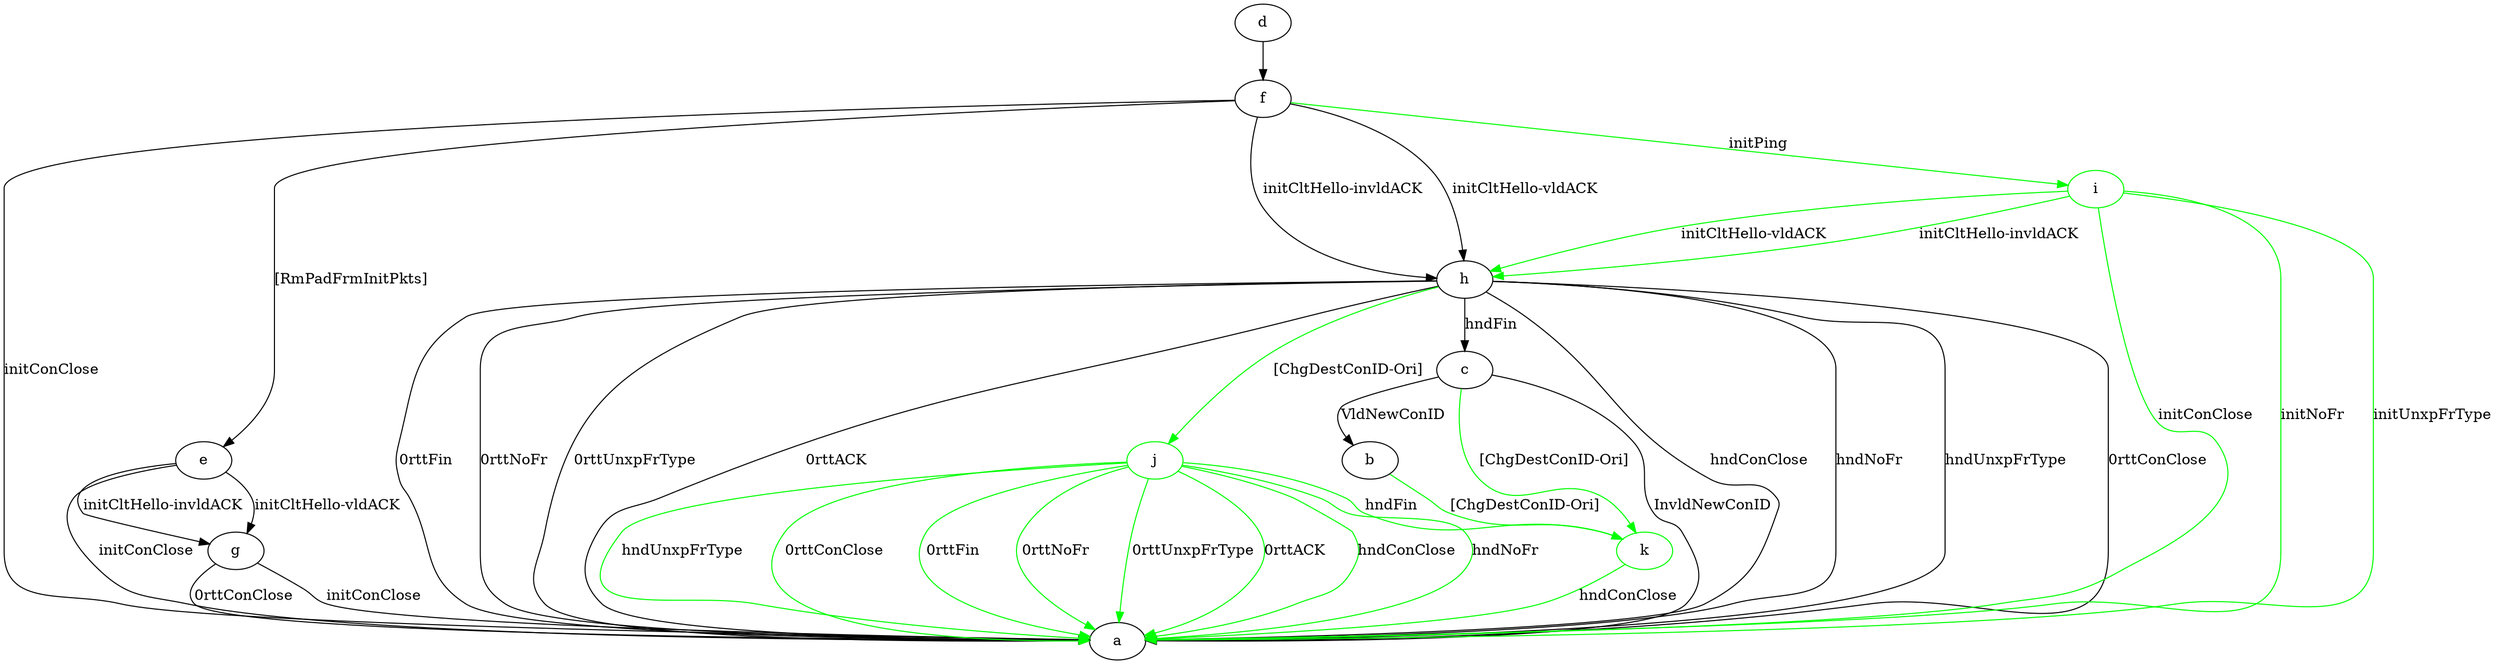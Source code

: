 digraph "" {
	k	[color=green];
	b -> k	[key=0,
		color=green,
		label="[ChgDestConID-Ori] "];
	c -> a	[key=0,
		label="InvldNewConID "];
	c -> b	[key=0,
		label="VldNewConID "];
	c -> k	[key=0,
		color=green,
		label="[ChgDestConID-Ori] "];
	d -> f	[key=0];
	e -> a	[key=0,
		label="initConClose "];
	e -> g	[key=0,
		label="initCltHello-vldACK "];
	e -> g	[key=1,
		label="initCltHello-invldACK "];
	f -> a	[key=0,
		label="initConClose "];
	f -> e	[key=0,
		label="[RmPadFrmInitPkts] "];
	f -> h	[key=0,
		label="initCltHello-vldACK "];
	f -> h	[key=1,
		label="initCltHello-invldACK "];
	i	[color=green];
	f -> i	[key=0,
		color=green,
		label="initPing "];
	g -> a	[key=0,
		label="initConClose "];
	g -> a	[key=1,
		label="0rttConClose "];
	h -> a	[key=0,
		label="hndConClose "];
	h -> a	[key=1,
		label="hndNoFr "];
	h -> a	[key=2,
		label="hndUnxpFrType "];
	h -> a	[key=3,
		label="0rttConClose "];
	h -> a	[key=4,
		label="0rttFin "];
	h -> a	[key=5,
		label="0rttNoFr "];
	h -> a	[key=6,
		label="0rttUnxpFrType "];
	h -> a	[key=7,
		label="0rttACK "];
	h -> c	[key=0,
		label="hndFin "];
	j	[color=green];
	h -> j	[key=0,
		color=green,
		label="[ChgDestConID-Ori] "];
	i -> a	[key=0,
		color=green,
		label="initConClose "];
	i -> a	[key=1,
		color=green,
		label="initNoFr "];
	i -> a	[key=2,
		color=green,
		label="initUnxpFrType "];
	i -> h	[key=0,
		color=green,
		label="initCltHello-vldACK "];
	i -> h	[key=1,
		color=green,
		label="initCltHello-invldACK "];
	j -> a	[key=0,
		color=green,
		label="hndConClose "];
	j -> a	[key=1,
		color=green,
		label="hndNoFr "];
	j -> a	[key=2,
		color=green,
		label="hndUnxpFrType "];
	j -> a	[key=3,
		color=green,
		label="0rttConClose "];
	j -> a	[key=4,
		color=green,
		label="0rttFin "];
	j -> a	[key=5,
		color=green,
		label="0rttNoFr "];
	j -> a	[key=6,
		color=green,
		label="0rttUnxpFrType "];
	j -> a	[key=7,
		color=green,
		label="0rttACK "];
	j -> k	[key=0,
		color=green,
		label="hndFin "];
	k -> a	[key=0,
		color=green,
		label="hndConClose "];
}
